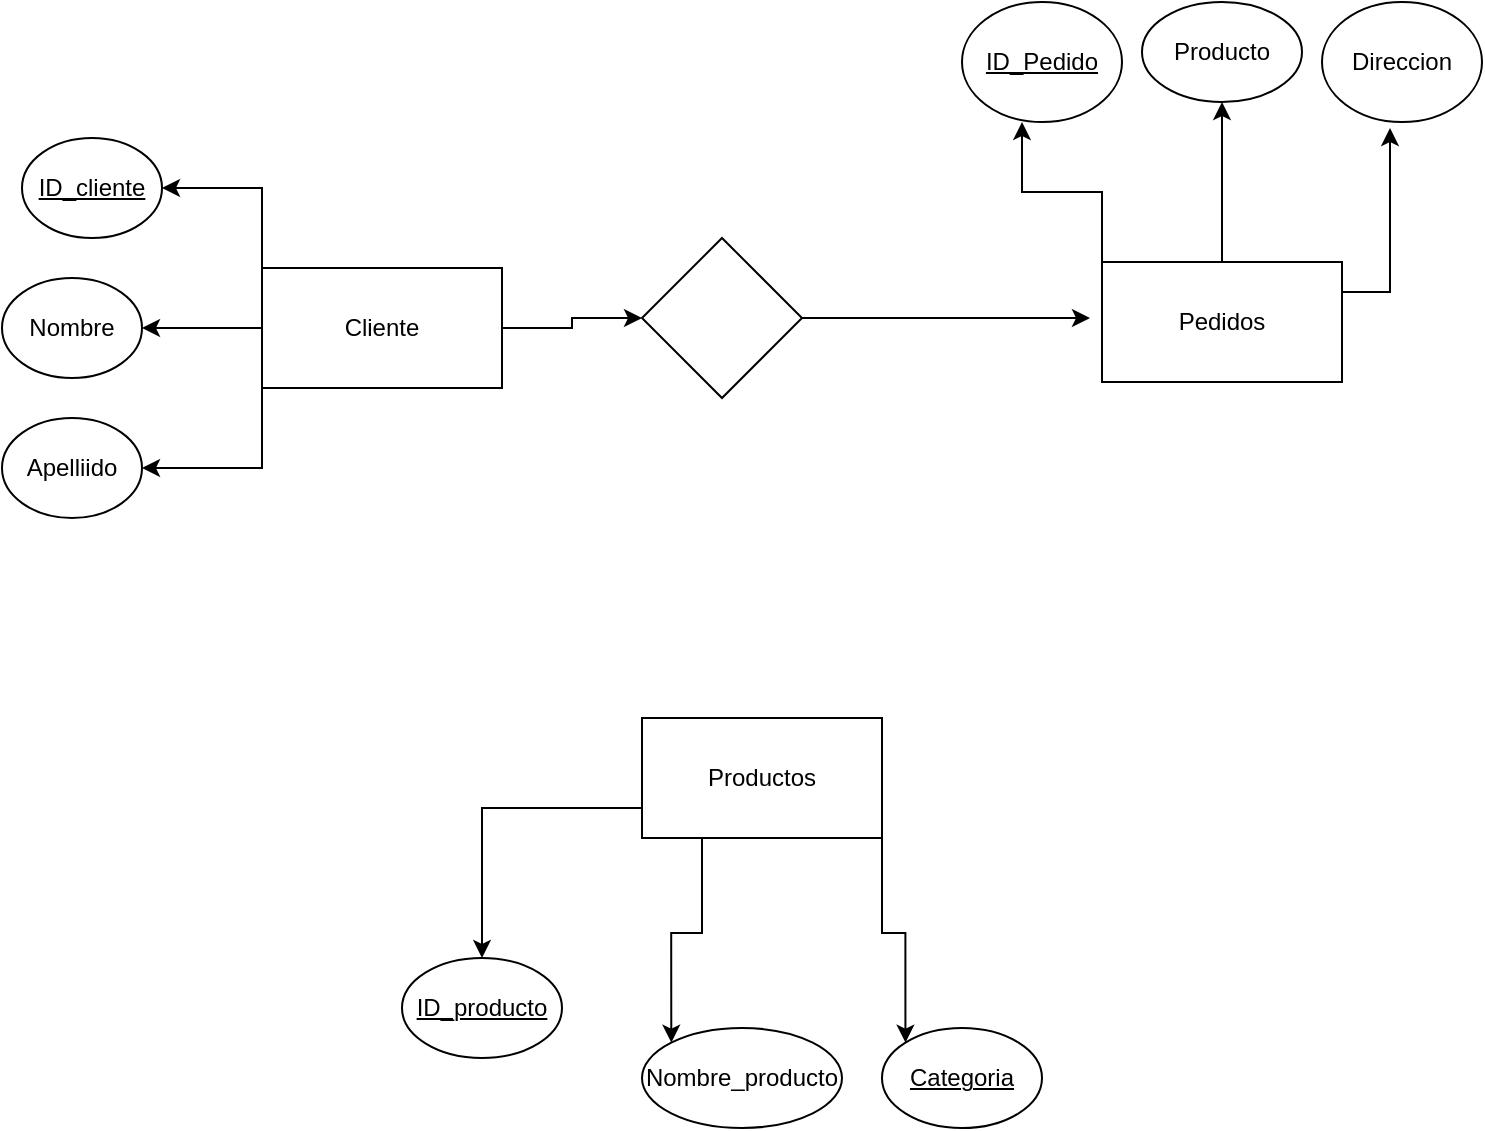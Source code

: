 <mxfile version="21.7.4" type="github">
  <diagram id="wFE0QG_FPsp0jaGvCLVb" name="Page-1">
    <mxGraphModel dx="880" dy="476" grid="1" gridSize="10" guides="1" tooltips="1" connect="1" arrows="1" fold="1" page="1" pageScale="1" pageWidth="850" pageHeight="1100" math="0" shadow="0">
      <root>
        <mxCell id="0" />
        <mxCell id="1" parent="0" />
        <mxCell id="lejS7yeIb2naiEsfOlTd-10" style="edgeStyle=orthogonalEdgeStyle;rounded=0;orthogonalLoop=1;jettySize=auto;html=1;exitX=0;exitY=0;exitDx=0;exitDy=0;entryX=1;entryY=0.5;entryDx=0;entryDy=0;" parent="1" source="lejS7yeIb2naiEsfOlTd-1" target="lejS7yeIb2naiEsfOlTd-6" edge="1">
          <mxGeometry relative="1" as="geometry" />
        </mxCell>
        <mxCell id="lejS7yeIb2naiEsfOlTd-12" style="edgeStyle=orthogonalEdgeStyle;rounded=0;orthogonalLoop=1;jettySize=auto;html=1;exitX=0;exitY=0.5;exitDx=0;exitDy=0;entryX=1;entryY=0.5;entryDx=0;entryDy=0;" parent="1" source="lejS7yeIb2naiEsfOlTd-1" target="lejS7yeIb2naiEsfOlTd-4" edge="1">
          <mxGeometry relative="1" as="geometry" />
        </mxCell>
        <mxCell id="lejS7yeIb2naiEsfOlTd-13" style="edgeStyle=orthogonalEdgeStyle;rounded=0;orthogonalLoop=1;jettySize=auto;html=1;exitX=0;exitY=1;exitDx=0;exitDy=0;entryX=1;entryY=0.5;entryDx=0;entryDy=0;" parent="1" source="lejS7yeIb2naiEsfOlTd-1" target="lejS7yeIb2naiEsfOlTd-7" edge="1">
          <mxGeometry relative="1" as="geometry" />
        </mxCell>
        <mxCell id="287BC_ftAbTxkfaXdVhL-10" style="edgeStyle=orthogonalEdgeStyle;rounded=0;orthogonalLoop=1;jettySize=auto;html=1;exitX=1;exitY=0.5;exitDx=0;exitDy=0;entryX=0;entryY=0.5;entryDx=0;entryDy=0;" edge="1" parent="1" source="lejS7yeIb2naiEsfOlTd-1" target="287BC_ftAbTxkfaXdVhL-9">
          <mxGeometry relative="1" as="geometry" />
        </mxCell>
        <mxCell id="lejS7yeIb2naiEsfOlTd-1" value="Cliente" style="rounded=0;whiteSpace=wrap;html=1;" parent="1" vertex="1">
          <mxGeometry x="160" y="145" width="120" height="60" as="geometry" />
        </mxCell>
        <mxCell id="287BC_ftAbTxkfaXdVhL-6" style="edgeStyle=orthogonalEdgeStyle;rounded=0;orthogonalLoop=1;jettySize=auto;html=1;exitX=0;exitY=0.75;exitDx=0;exitDy=0;entryX=0.5;entryY=0;entryDx=0;entryDy=0;" edge="1" parent="1" source="lejS7yeIb2naiEsfOlTd-2" target="lejS7yeIb2naiEsfOlTd-17">
          <mxGeometry relative="1" as="geometry" />
        </mxCell>
        <mxCell id="287BC_ftAbTxkfaXdVhL-7" style="edgeStyle=orthogonalEdgeStyle;rounded=0;orthogonalLoop=1;jettySize=auto;html=1;exitX=0.25;exitY=1;exitDx=0;exitDy=0;entryX=0;entryY=0;entryDx=0;entryDy=0;" edge="1" parent="1" source="lejS7yeIb2naiEsfOlTd-2" target="lejS7yeIb2naiEsfOlTd-18">
          <mxGeometry relative="1" as="geometry" />
        </mxCell>
        <mxCell id="287BC_ftAbTxkfaXdVhL-8" style="edgeStyle=orthogonalEdgeStyle;rounded=0;orthogonalLoop=1;jettySize=auto;html=1;exitX=1;exitY=1;exitDx=0;exitDy=0;entryX=0;entryY=0;entryDx=0;entryDy=0;" edge="1" parent="1" source="lejS7yeIb2naiEsfOlTd-2" target="287BC_ftAbTxkfaXdVhL-1">
          <mxGeometry relative="1" as="geometry" />
        </mxCell>
        <mxCell id="lejS7yeIb2naiEsfOlTd-2" value="Productos" style="rounded=0;whiteSpace=wrap;html=1;" parent="1" vertex="1">
          <mxGeometry x="350" y="370" width="120" height="60" as="geometry" />
        </mxCell>
        <mxCell id="287BC_ftAbTxkfaXdVhL-3" style="edgeStyle=orthogonalEdgeStyle;rounded=0;orthogonalLoop=1;jettySize=auto;html=1;exitX=0;exitY=0;exitDx=0;exitDy=0;entryX=0.375;entryY=1;entryDx=0;entryDy=0;entryPerimeter=0;" edge="1" parent="1" source="lejS7yeIb2naiEsfOlTd-3" target="lejS7yeIb2naiEsfOlTd-16">
          <mxGeometry relative="1" as="geometry" />
        </mxCell>
        <mxCell id="287BC_ftAbTxkfaXdVhL-4" style="edgeStyle=orthogonalEdgeStyle;rounded=0;orthogonalLoop=1;jettySize=auto;html=1;exitX=0.5;exitY=0;exitDx=0;exitDy=0;entryX=0.5;entryY=1;entryDx=0;entryDy=0;" edge="1" parent="1" source="lejS7yeIb2naiEsfOlTd-3" target="lejS7yeIb2naiEsfOlTd-15">
          <mxGeometry relative="1" as="geometry" />
        </mxCell>
        <mxCell id="287BC_ftAbTxkfaXdVhL-5" style="edgeStyle=orthogonalEdgeStyle;rounded=0;orthogonalLoop=1;jettySize=auto;html=1;exitX=1;exitY=0.25;exitDx=0;exitDy=0;entryX=0.425;entryY=1.05;entryDx=0;entryDy=0;entryPerimeter=0;" edge="1" parent="1" source="lejS7yeIb2naiEsfOlTd-3" target="lejS7yeIb2naiEsfOlTd-14">
          <mxGeometry relative="1" as="geometry" />
        </mxCell>
        <mxCell id="lejS7yeIb2naiEsfOlTd-3" value="Pedidos" style="rounded=0;whiteSpace=wrap;html=1;" parent="1" vertex="1">
          <mxGeometry x="580" y="142" width="120" height="60" as="geometry" />
        </mxCell>
        <mxCell id="lejS7yeIb2naiEsfOlTd-4" value="Nombre" style="ellipse;whiteSpace=wrap;html=1;" parent="1" vertex="1">
          <mxGeometry x="30" y="150" width="70" height="50" as="geometry" />
        </mxCell>
        <mxCell id="lejS7yeIb2naiEsfOlTd-6" value="&lt;u&gt;ID_cliente&lt;br&gt;&lt;/u&gt;" style="ellipse;whiteSpace=wrap;html=1;" parent="1" vertex="1">
          <mxGeometry x="40" y="80" width="70" height="50" as="geometry" />
        </mxCell>
        <mxCell id="lejS7yeIb2naiEsfOlTd-7" value="Apelliido" style="ellipse;whiteSpace=wrap;html=1;" parent="1" vertex="1">
          <mxGeometry x="30" y="220" width="70" height="50" as="geometry" />
        </mxCell>
        <mxCell id="lejS7yeIb2naiEsfOlTd-14" value="Direccion" style="ellipse;whiteSpace=wrap;html=1;" parent="1" vertex="1">
          <mxGeometry x="690" y="12" width="80" height="60" as="geometry" />
        </mxCell>
        <mxCell id="lejS7yeIb2naiEsfOlTd-15" value="Producto" style="ellipse;whiteSpace=wrap;html=1;" parent="1" vertex="1">
          <mxGeometry x="600" y="12" width="80" height="50" as="geometry" />
        </mxCell>
        <mxCell id="lejS7yeIb2naiEsfOlTd-16" value="&lt;u&gt;ID_Pedido&lt;/u&gt;" style="ellipse;whiteSpace=wrap;html=1;" parent="1" vertex="1">
          <mxGeometry x="510" y="12" width="80" height="60" as="geometry" />
        </mxCell>
        <mxCell id="lejS7yeIb2naiEsfOlTd-17" value="&lt;u&gt;ID_producto&lt;/u&gt;" style="ellipse;whiteSpace=wrap;html=1;" parent="1" vertex="1">
          <mxGeometry x="230" y="490" width="80" height="50" as="geometry" />
        </mxCell>
        <mxCell id="lejS7yeIb2naiEsfOlTd-18" value="Nombre_producto" style="ellipse;whiteSpace=wrap;html=1;" parent="1" vertex="1">
          <mxGeometry x="350" y="525" width="100" height="50" as="geometry" />
        </mxCell>
        <mxCell id="287BC_ftAbTxkfaXdVhL-1" value="&lt;u&gt;Categoria&lt;br&gt;&lt;/u&gt;" style="ellipse;whiteSpace=wrap;html=1;" vertex="1" parent="1">
          <mxGeometry x="470" y="525" width="80" height="50" as="geometry" />
        </mxCell>
        <mxCell id="287BC_ftAbTxkfaXdVhL-11" style="edgeStyle=orthogonalEdgeStyle;rounded=0;orthogonalLoop=1;jettySize=auto;html=1;exitX=1;exitY=0.5;exitDx=0;exitDy=0;entryX=-0.05;entryY=0.467;entryDx=0;entryDy=0;entryPerimeter=0;" edge="1" parent="1" source="287BC_ftAbTxkfaXdVhL-9" target="lejS7yeIb2naiEsfOlTd-3">
          <mxGeometry relative="1" as="geometry">
            <mxPoint x="470" y="240" as="targetPoint" />
          </mxGeometry>
        </mxCell>
        <mxCell id="287BC_ftAbTxkfaXdVhL-9" value="" style="rhombus;whiteSpace=wrap;html=1;" vertex="1" parent="1">
          <mxGeometry x="350" y="130" width="80" height="80" as="geometry" />
        </mxCell>
      </root>
    </mxGraphModel>
  </diagram>
</mxfile>
